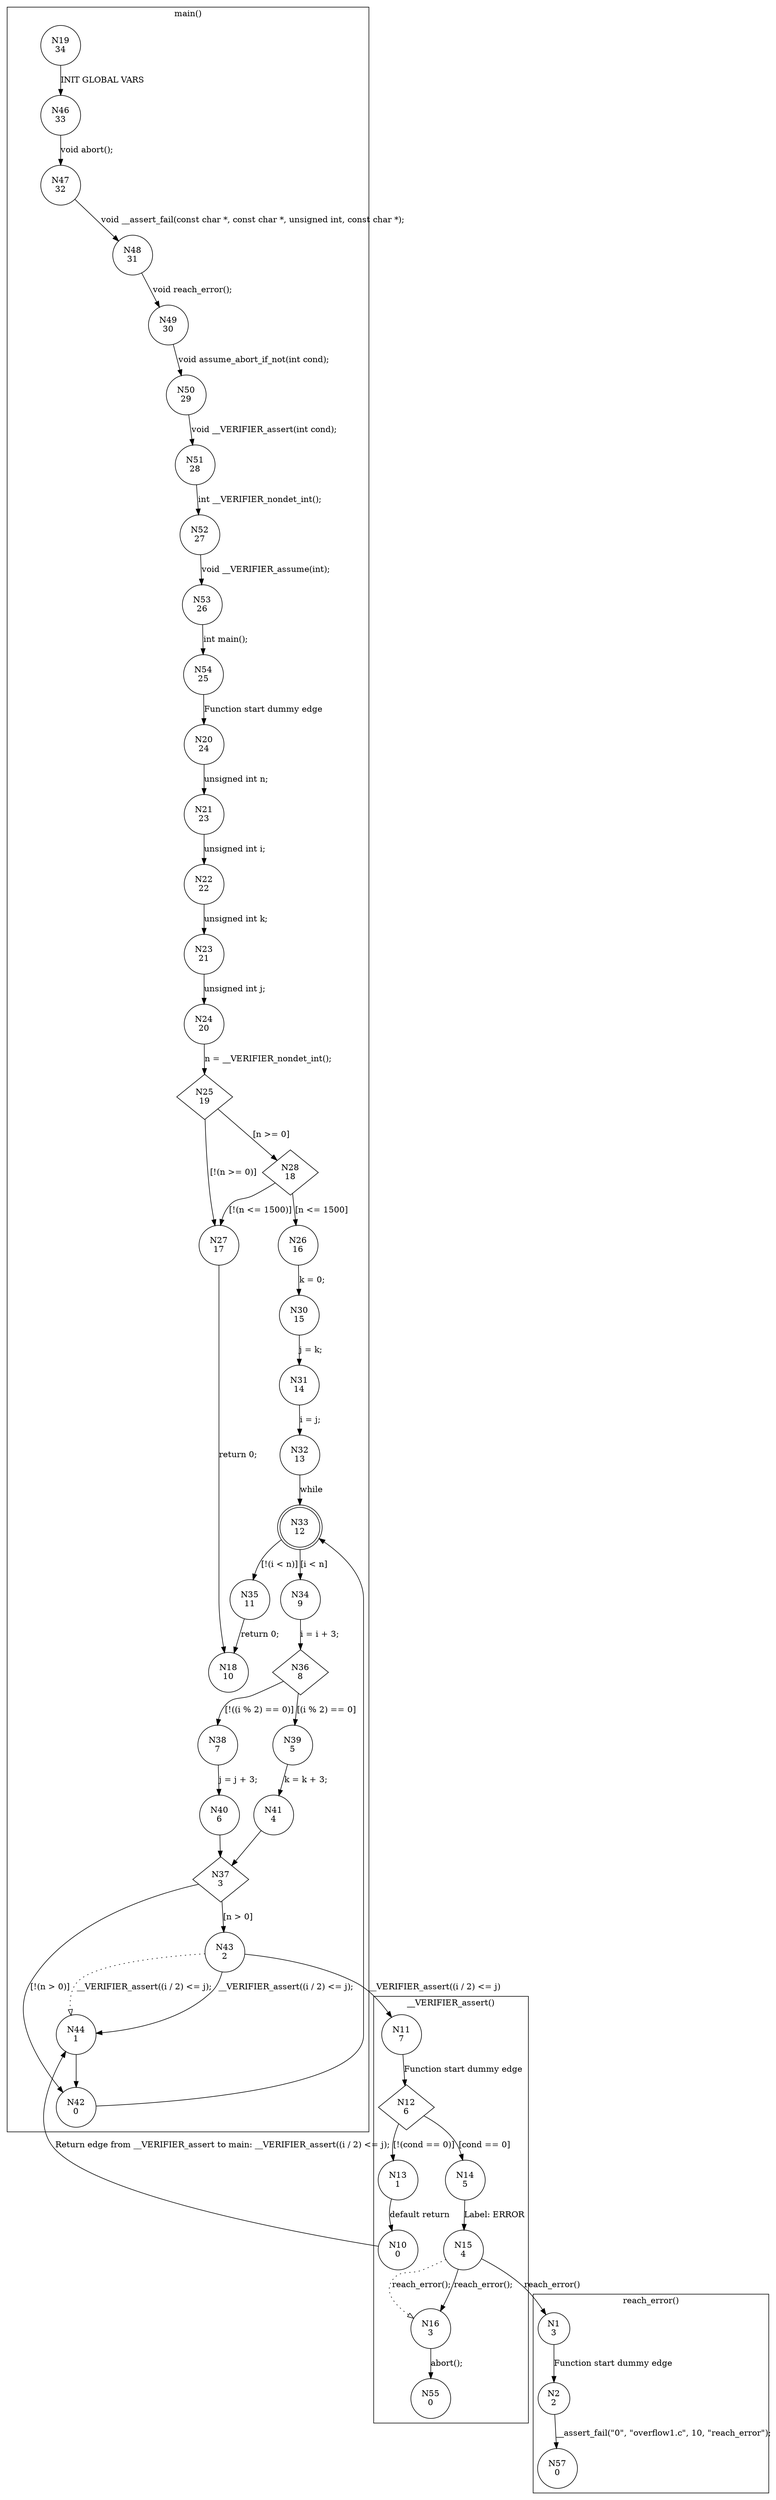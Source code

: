 digraph CFA {
19 [shape="circle" label="N19\n34"]
46 [shape="circle" label="N46\n33"]
47 [shape="circle" label="N47\n32"]
48 [shape="circle" label="N48\n31"]
49 [shape="circle" label="N49\n30"]
50 [shape="circle" label="N50\n29"]
51 [shape="circle" label="N51\n28"]
52 [shape="circle" label="N52\n27"]
53 [shape="circle" label="N53\n26"]
54 [shape="circle" label="N54\n25"]
20 [shape="circle" label="N20\n24"]
21 [shape="circle" label="N21\n23"]
22 [shape="circle" label="N22\n22"]
23 [shape="circle" label="N23\n21"]
24 [shape="circle" label="N24\n20"]
25 [shape="diamond" label="N25\n19"]
27 [shape="circle" label="N27\n17"]
18 [shape="circle" label="N18\n10"]
28 [shape="diamond" label="N28\n18"]
26 [shape="circle" label="N26\n16"]
30 [shape="circle" label="N30\n15"]
31 [shape="circle" label="N31\n14"]
32 [shape="circle" label="N32\n13"]
33 [shape="doublecircle" label="N33\n12"]
35 [shape="circle" label="N35\n11"]
34 [shape="circle" label="N34\n9"]
36 [shape="diamond" label="N36\n8"]
38 [shape="circle" label="N38\n7"]
40 [shape="circle" label="N40\n6"]
37 [shape="diamond" label="N37\n3"]
42 [shape="circle" label="N42\n0"]
43 [shape="circle" label="N43\n2"]
11 [shape="circle" label="N11\n7"]
12 [shape="diamond" label="N12\n6"]
13 [shape="circle" label="N13\n1"]
10 [shape="circle" label="N10\n0"]
44 [shape="circle" label="N44\n1"]
14 [shape="circle" label="N14\n5"]
15 [shape="circle" label="N15\n4"]
1 [shape="circle" label="N1\n3"]
2 [shape="circle" label="N2\n2"]
57 [shape="circle" label="N57\n0"]
16 [shape="circle" label="N16\n3"]
55 [shape="circle" label="N55\n0"]
39 [shape="circle" label="N39\n5"]
41 [shape="circle" label="N41\n4"]
node [shape="circle"]
subgraph cluster___VERIFIER_assert {
label="__VERIFIER_assert()"
11 -> 12 [label="Function start dummy edge"]
12 -> 14 [label="[cond == 0]"]
12 -> 13 [label="[!(cond == 0)]"]
13 -> 10 [label="default return"]
14 -> 15 [label="Label: ERROR"]
15 -> 16 [label="reach_error();" style="dotted" arrowhead="empty"]
15 -> 16 [label="reach_error();"]
16 -> 55 [label="abort();"]}
subgraph cluster_assume_abort_if_not {
label="assume_abort_if_not()"
}
subgraph cluster_main {
label="main()"
19 -> 46 [label="INIT GLOBAL VARS"]
46 -> 47 [label="void abort();"]
47 -> 48 [label="void __assert_fail(const char *, const char *, unsigned int, const char *);"]
48 -> 49 [label="void reach_error();"]
49 -> 50 [label="void assume_abort_if_not(int cond);"]
50 -> 51 [label="void __VERIFIER_assert(int cond);"]
51 -> 52 [label="int __VERIFIER_nondet_int();"]
52 -> 53 [label="void __VERIFIER_assume(int);"]
53 -> 54 [label="int main();"]
54 -> 20 [label="Function start dummy edge"]
20 -> 21 [label="unsigned int n;"]
21 -> 22 [label="unsigned int i;"]
22 -> 23 [label="unsigned int k;"]
23 -> 24 [label="unsigned int j;"]
24 -> 25 [label="n = __VERIFIER_nondet_int();"]
25 -> 28 [label="[n >= 0]"]
25 -> 27 [label="[!(n >= 0)]"]
27 -> 18 [label="return 0;"]
28 -> 26 [label="[n <= 1500]"]
28 -> 27 [label="[!(n <= 1500)]"]
26 -> 30 [label="k = 0;"]
30 -> 31 [label="j = k;"]
31 -> 32 [label="i = j;"]
32 -> 33 [label="while"]
33 -> 34 [label="[i < n]"]
33 -> 35 [label="[!(i < n)]"]
35 -> 18 [label="return 0;"]
34 -> 36 [label="i = i + 3;"]
36 -> 39 [label="[(i % 2) == 0]"]
36 -> 38 [label="[!((i % 2) == 0)]"]
38 -> 40 [label="j = j + 3;"]
40 -> 37 [label=""]
37 -> 43 [label="[n > 0]"]
37 -> 42 [label="[!(n > 0)]"]
42 -> 33 [label=""]
43 -> 44 [label="__VERIFIER_assert((i / 2) <= j);" style="dotted" arrowhead="empty"]
43 -> 44 [label="__VERIFIER_assert((i / 2) <= j);"]
44 -> 42 [label=""]
39 -> 41 [label="k = k + 3;"]
41 -> 37 [label=""]}
subgraph cluster_reach_error {
label="reach_error()"
1 -> 2 [label="Function start dummy edge"]
2 -> 57 [label="__assert_fail(\"0\", \"overflow1.c\", 10, \"reach_error\");"]}
43 -> 11 [label="__VERIFIER_assert((i / 2) <= j)"]
10 -> 44 [label="Return edge from __VERIFIER_assert to main: __VERIFIER_assert((i / 2) <= j);"]
15 -> 1 [label="reach_error()"]}